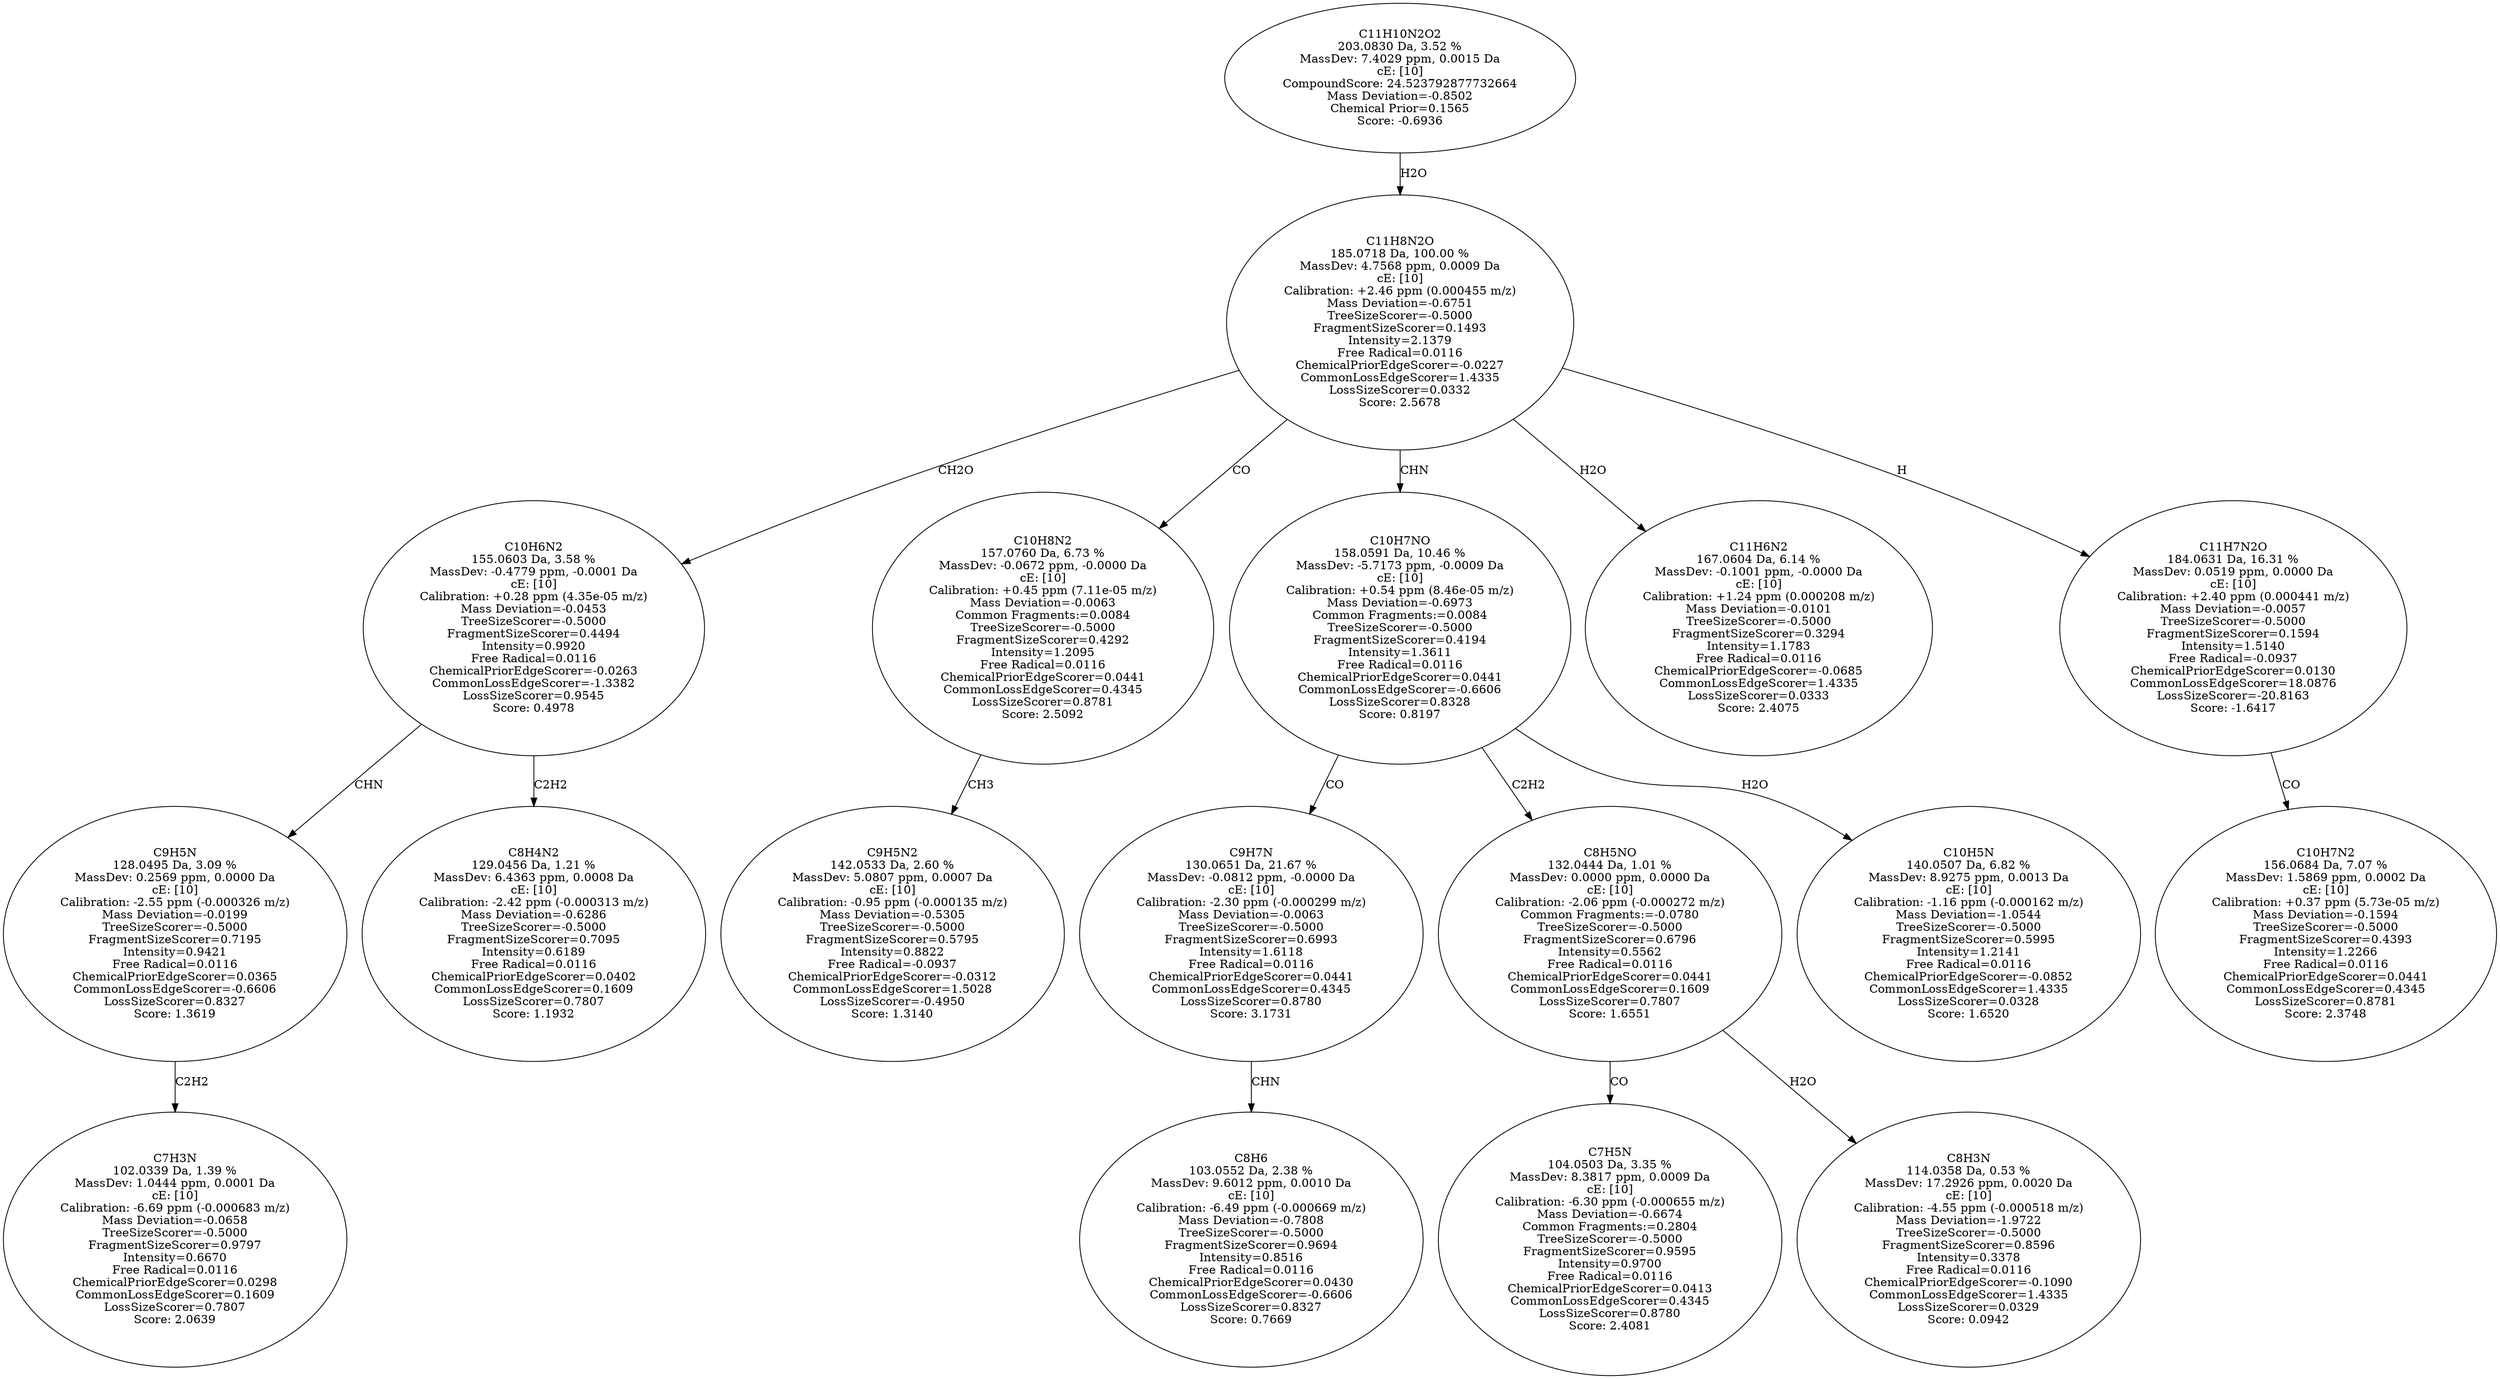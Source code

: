 strict digraph {
v1 [label="C7H3N\n102.0339 Da, 1.39 %\nMassDev: 1.0444 ppm, 0.0001 Da\ncE: [10]\nCalibration: -6.69 ppm (-0.000683 m/z)\nMass Deviation=-0.0658\nTreeSizeScorer=-0.5000\nFragmentSizeScorer=0.9797\nIntensity=0.6670\nFree Radical=0.0116\nChemicalPriorEdgeScorer=0.0298\nCommonLossEdgeScorer=0.1609\nLossSizeScorer=0.7807\nScore: 2.0639"];
v2 [label="C9H5N\n128.0495 Da, 3.09 %\nMassDev: 0.2569 ppm, 0.0000 Da\ncE: [10]\nCalibration: -2.55 ppm (-0.000326 m/z)\nMass Deviation=-0.0199\nTreeSizeScorer=-0.5000\nFragmentSizeScorer=0.7195\nIntensity=0.9421\nFree Radical=0.0116\nChemicalPriorEdgeScorer=0.0365\nCommonLossEdgeScorer=-0.6606\nLossSizeScorer=0.8327\nScore: 1.3619"];
v3 [label="C8H4N2\n129.0456 Da, 1.21 %\nMassDev: 6.4363 ppm, 0.0008 Da\ncE: [10]\nCalibration: -2.42 ppm (-0.000313 m/z)\nMass Deviation=-0.6286\nTreeSizeScorer=-0.5000\nFragmentSizeScorer=0.7095\nIntensity=0.6189\nFree Radical=0.0116\nChemicalPriorEdgeScorer=0.0402\nCommonLossEdgeScorer=0.1609\nLossSizeScorer=0.7807\nScore: 1.1932"];
v4 [label="C10H6N2\n155.0603 Da, 3.58 %\nMassDev: -0.4779 ppm, -0.0001 Da\ncE: [10]\nCalibration: +0.28 ppm (4.35e-05 m/z)\nMass Deviation=-0.0453\nTreeSizeScorer=-0.5000\nFragmentSizeScorer=0.4494\nIntensity=0.9920\nFree Radical=0.0116\nChemicalPriorEdgeScorer=-0.0263\nCommonLossEdgeScorer=-1.3382\nLossSizeScorer=0.9545\nScore: 0.4978"];
v5 [label="C9H5N2\n142.0533 Da, 2.60 %\nMassDev: 5.0807 ppm, 0.0007 Da\ncE: [10]\nCalibration: -0.95 ppm (-0.000135 m/z)\nMass Deviation=-0.5305\nTreeSizeScorer=-0.5000\nFragmentSizeScorer=0.5795\nIntensity=0.8822\nFree Radical=-0.0937\nChemicalPriorEdgeScorer=-0.0312\nCommonLossEdgeScorer=1.5028\nLossSizeScorer=-0.4950\nScore: 1.3140"];
v6 [label="C10H8N2\n157.0760 Da, 6.73 %\nMassDev: -0.0672 ppm, -0.0000 Da\ncE: [10]\nCalibration: +0.45 ppm (7.11e-05 m/z)\nMass Deviation=-0.0063\nCommon Fragments:=0.0084\nTreeSizeScorer=-0.5000\nFragmentSizeScorer=0.4292\nIntensity=1.2095\nFree Radical=0.0116\nChemicalPriorEdgeScorer=0.0441\nCommonLossEdgeScorer=0.4345\nLossSizeScorer=0.8781\nScore: 2.5092"];
v7 [label="C8H6\n103.0552 Da, 2.38 %\nMassDev: 9.6012 ppm, 0.0010 Da\ncE: [10]\nCalibration: -6.49 ppm (-0.000669 m/z)\nMass Deviation=-0.7808\nTreeSizeScorer=-0.5000\nFragmentSizeScorer=0.9694\nIntensity=0.8516\nFree Radical=0.0116\nChemicalPriorEdgeScorer=0.0430\nCommonLossEdgeScorer=-0.6606\nLossSizeScorer=0.8327\nScore: 0.7669"];
v8 [label="C9H7N\n130.0651 Da, 21.67 %\nMassDev: -0.0812 ppm, -0.0000 Da\ncE: [10]\nCalibration: -2.30 ppm (-0.000299 m/z)\nMass Deviation=-0.0063\nTreeSizeScorer=-0.5000\nFragmentSizeScorer=0.6993\nIntensity=1.6118\nFree Radical=0.0116\nChemicalPriorEdgeScorer=0.0441\nCommonLossEdgeScorer=0.4345\nLossSizeScorer=0.8780\nScore: 3.1731"];
v9 [label="C7H5N\n104.0503 Da, 3.35 %\nMassDev: 8.3817 ppm, 0.0009 Da\ncE: [10]\nCalibration: -6.30 ppm (-0.000655 m/z)\nMass Deviation=-0.6674\nCommon Fragments:=0.2804\nTreeSizeScorer=-0.5000\nFragmentSizeScorer=0.9595\nIntensity=0.9700\nFree Radical=0.0116\nChemicalPriorEdgeScorer=0.0413\nCommonLossEdgeScorer=0.4345\nLossSizeScorer=0.8780\nScore: 2.4081"];
v10 [label="C8H3N\n114.0358 Da, 0.53 %\nMassDev: 17.2926 ppm, 0.0020 Da\ncE: [10]\nCalibration: -4.55 ppm (-0.000518 m/z)\nMass Deviation=-1.9722\nTreeSizeScorer=-0.5000\nFragmentSizeScorer=0.8596\nIntensity=0.3378\nFree Radical=0.0116\nChemicalPriorEdgeScorer=-0.1090\nCommonLossEdgeScorer=1.4335\nLossSizeScorer=0.0329\nScore: 0.0942"];
v11 [label="C8H5NO\n132.0444 Da, 1.01 %\nMassDev: 0.0000 ppm, 0.0000 Da\ncE: [10]\nCalibration: -2.06 ppm (-0.000272 m/z)\nCommon Fragments:=-0.0780\nTreeSizeScorer=-0.5000\nFragmentSizeScorer=0.6796\nIntensity=0.5562\nFree Radical=0.0116\nChemicalPriorEdgeScorer=0.0441\nCommonLossEdgeScorer=0.1609\nLossSizeScorer=0.7807\nScore: 1.6551"];
v12 [label="C10H5N\n140.0507 Da, 6.82 %\nMassDev: 8.9275 ppm, 0.0013 Da\ncE: [10]\nCalibration: -1.16 ppm (-0.000162 m/z)\nMass Deviation=-1.0544\nTreeSizeScorer=-0.5000\nFragmentSizeScorer=0.5995\nIntensity=1.2141\nFree Radical=0.0116\nChemicalPriorEdgeScorer=-0.0852\nCommonLossEdgeScorer=1.4335\nLossSizeScorer=0.0328\nScore: 1.6520"];
v13 [label="C10H7NO\n158.0591 Da, 10.46 %\nMassDev: -5.7173 ppm, -0.0009 Da\ncE: [10]\nCalibration: +0.54 ppm (8.46e-05 m/z)\nMass Deviation=-0.6973\nCommon Fragments:=0.0084\nTreeSizeScorer=-0.5000\nFragmentSizeScorer=0.4194\nIntensity=1.3611\nFree Radical=0.0116\nChemicalPriorEdgeScorer=0.0441\nCommonLossEdgeScorer=-0.6606\nLossSizeScorer=0.8328\nScore: 0.8197"];
v14 [label="C11H6N2\n167.0604 Da, 6.14 %\nMassDev: -0.1001 ppm, -0.0000 Da\ncE: [10]\nCalibration: +1.24 ppm (0.000208 m/z)\nMass Deviation=-0.0101\nTreeSizeScorer=-0.5000\nFragmentSizeScorer=0.3294\nIntensity=1.1783\nFree Radical=0.0116\nChemicalPriorEdgeScorer=-0.0685\nCommonLossEdgeScorer=1.4335\nLossSizeScorer=0.0333\nScore: 2.4075"];
v15 [label="C10H7N2\n156.0684 Da, 7.07 %\nMassDev: 1.5869 ppm, 0.0002 Da\ncE: [10]\nCalibration: +0.37 ppm (5.73e-05 m/z)\nMass Deviation=-0.1594\nTreeSizeScorer=-0.5000\nFragmentSizeScorer=0.4393\nIntensity=1.2266\nFree Radical=0.0116\nChemicalPriorEdgeScorer=0.0441\nCommonLossEdgeScorer=0.4345\nLossSizeScorer=0.8781\nScore: 2.3748"];
v16 [label="C11H7N2O\n184.0631 Da, 16.31 %\nMassDev: 0.0519 ppm, 0.0000 Da\ncE: [10]\nCalibration: +2.40 ppm (0.000441 m/z)\nMass Deviation=-0.0057\nTreeSizeScorer=-0.5000\nFragmentSizeScorer=0.1594\nIntensity=1.5140\nFree Radical=-0.0937\nChemicalPriorEdgeScorer=0.0130\nCommonLossEdgeScorer=18.0876\nLossSizeScorer=-20.8163\nScore: -1.6417"];
v17 [label="C11H8N2O\n185.0718 Da, 100.00 %\nMassDev: 4.7568 ppm, 0.0009 Da\ncE: [10]\nCalibration: +2.46 ppm (0.000455 m/z)\nMass Deviation=-0.6751\nTreeSizeScorer=-0.5000\nFragmentSizeScorer=0.1493\nIntensity=2.1379\nFree Radical=0.0116\nChemicalPriorEdgeScorer=-0.0227\nCommonLossEdgeScorer=1.4335\nLossSizeScorer=0.0332\nScore: 2.5678"];
v18 [label="C11H10N2O2\n203.0830 Da, 3.52 %\nMassDev: 7.4029 ppm, 0.0015 Da\ncE: [10]\nCompoundScore: 24.523792877732664\nMass Deviation=-0.8502\nChemical Prior=0.1565\nScore: -0.6936"];
v2 -> v1 [label="C2H2"];
v4 -> v2 [label="CHN"];
v4 -> v3 [label="C2H2"];
v17 -> v4 [label="CH2O"];
v6 -> v5 [label="CH3"];
v17 -> v6 [label="CO"];
v8 -> v7 [label="CHN"];
v13 -> v8 [label="CO"];
v11 -> v9 [label="CO"];
v11 -> v10 [label="H2O"];
v13 -> v11 [label="C2H2"];
v13 -> v12 [label="H2O"];
v17 -> v13 [label="CHN"];
v17 -> v14 [label="H2O"];
v16 -> v15 [label="CO"];
v17 -> v16 [label="H"];
v18 -> v17 [label="H2O"];
}